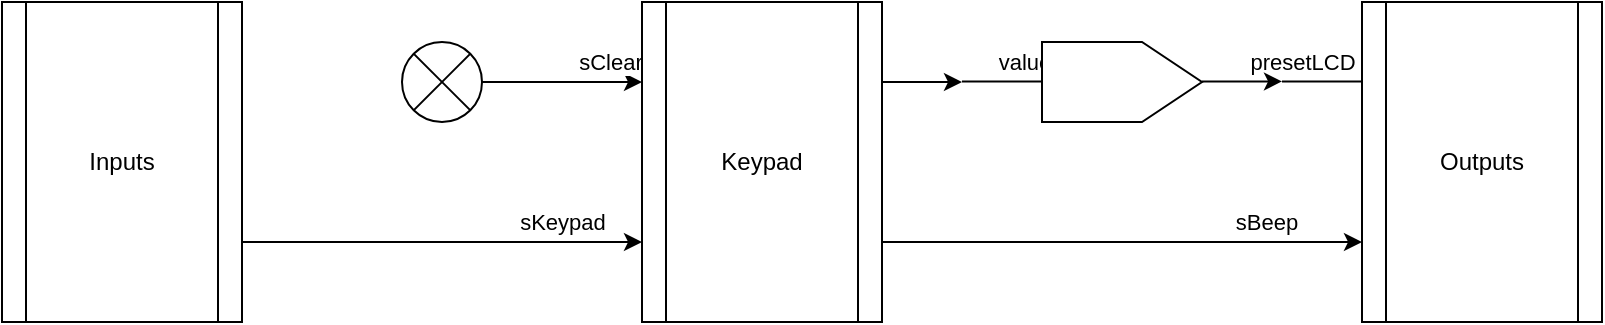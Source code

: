 <mxfile>
    <diagram id="WoNsdud_RMJ4OXhJuH7S" name="ページ1">
        <mxGraphModel dx="2075" dy="658" grid="1" gridSize="10" guides="1" tooltips="1" connect="1" arrows="1" fold="1" page="0" pageScale="1" pageWidth="827" pageHeight="1169" math="0" shadow="0">
            <root>
                <mxCell id="0"/>
                <mxCell id="1" parent="0"/>
                <mxCell id="2" value="Inputs" style="shape=process;whiteSpace=wrap;html=1;backgroundOutline=1;" parent="1" vertex="1">
                    <mxGeometry x="-1520" y="320" width="120" height="160" as="geometry"/>
                </mxCell>
                <mxCell id="3" value="Outputs" style="shape=process;whiteSpace=wrap;html=1;backgroundOutline=1;" parent="1" vertex="1">
                    <mxGeometry x="-840" y="320" width="120" height="160" as="geometry"/>
                </mxCell>
                <mxCell id="5" value="" style="shape=sumEllipse;perimeter=ellipsePerimeter;whiteSpace=wrap;html=1;backgroundOutline=1;" parent="1" vertex="1">
                    <mxGeometry x="-1320" y="340" width="40" height="40" as="geometry"/>
                </mxCell>
                <mxCell id="7" value="" style="endArrow=classic;html=1;exitX=1;exitY=0.5;exitDx=0;exitDy=0;entryX=0;entryY=0.25;entryDx=0;entryDy=0;" parent="1" source="5" target="9" edge="1">
                    <mxGeometry width="50" height="50" relative="1" as="geometry">
                        <mxPoint x="-1240" y="390" as="sourcePoint"/>
                        <mxPoint x="-1190" y="350" as="targetPoint"/>
                    </mxGeometry>
                </mxCell>
                <mxCell id="8" value="sClear" style="edgeLabel;html=1;align=center;verticalAlign=middle;resizable=0;points=[];" parent="7" vertex="1" connectable="0">
                    <mxGeometry x="0.609" y="2" relative="1" as="geometry">
                        <mxPoint x="-1" y="-8" as="offset"/>
                    </mxGeometry>
                </mxCell>
                <mxCell id="9" value="Keypad" style="shape=process;whiteSpace=wrap;html=1;backgroundOutline=1;" parent="1" vertex="1">
                    <mxGeometry x="-1200" y="320" width="120" height="160" as="geometry"/>
                </mxCell>
                <mxCell id="10" value="" style="endArrow=classic;html=1;exitX=1;exitY=0.25;exitDx=0;exitDy=0;" parent="1" source="9" edge="1">
                    <mxGeometry width="50" height="50" relative="1" as="geometry">
                        <mxPoint x="-1060" y="349.71" as="sourcePoint"/>
                        <mxPoint x="-1040" y="360" as="targetPoint"/>
                    </mxGeometry>
                </mxCell>
                <mxCell id="12" value="" style="endArrow=none;html=1;endFill=0;" parent="1" edge="1">
                    <mxGeometry width="50" height="50" relative="1" as="geometry">
                        <mxPoint x="-1040" y="359.7" as="sourcePoint"/>
                        <mxPoint x="-1000" y="359.7" as="targetPoint"/>
                        <Array as="points">
                            <mxPoint x="-1000" y="359.7"/>
                        </Array>
                    </mxGeometry>
                </mxCell>
                <mxCell id="13" value="value" style="edgeLabel;html=1;align=center;verticalAlign=middle;resizable=0;points=[];" parent="12" vertex="1" connectable="0">
                    <mxGeometry x="0.609" y="2" relative="1" as="geometry">
                        <mxPoint x="-1" y="-8" as="offset"/>
                    </mxGeometry>
                </mxCell>
                <mxCell id="14" value="" style="endArrow=classic;html=1;entryX=0;entryY=0.75;entryDx=0;entryDy=0;exitX=1;exitY=0.75;exitDx=0;exitDy=0;" parent="1" source="2" target="9" edge="1">
                    <mxGeometry width="50" height="50" relative="1" as="geometry">
                        <mxPoint x="-1399" y="413" as="sourcePoint"/>
                        <mxPoint x="-1250" y="440" as="targetPoint"/>
                    </mxGeometry>
                </mxCell>
                <mxCell id="15" value="sKeypad" style="edgeLabel;html=1;align=center;verticalAlign=middle;resizable=0;points=[];" parent="14" vertex="1" connectable="0">
                    <mxGeometry x="0.609" y="2" relative="1" as="geometry">
                        <mxPoint x="-1" y="-8" as="offset"/>
                    </mxGeometry>
                </mxCell>
                <mxCell id="16" value="" style="shape=offPageConnector;whiteSpace=wrap;html=1;rotation=-90;" parent="1" vertex="1">
                    <mxGeometry x="-980" y="320" width="40" height="80" as="geometry"/>
                </mxCell>
                <mxCell id="17" value="" style="endArrow=none;html=1;endFill=0;" parent="1" edge="1">
                    <mxGeometry width="50" height="50" relative="1" as="geometry">
                        <mxPoint x="-880" y="359.7" as="sourcePoint"/>
                        <mxPoint x="-840.0" y="359.78" as="targetPoint"/>
                    </mxGeometry>
                </mxCell>
                <mxCell id="18" value="presetLCD" style="edgeLabel;html=1;align=center;verticalAlign=middle;resizable=0;points=[];" parent="17" vertex="1" connectable="0">
                    <mxGeometry x="0.609" y="2" relative="1" as="geometry">
                        <mxPoint x="-22" y="-8" as="offset"/>
                    </mxGeometry>
                </mxCell>
                <mxCell id="19" value="" style="endArrow=classic;html=1;exitX=1;exitY=0.25;exitDx=0;exitDy=0;" parent="1" edge="1">
                    <mxGeometry width="50" height="50" relative="1" as="geometry">
                        <mxPoint x="-920" y="359.7" as="sourcePoint"/>
                        <mxPoint x="-880" y="359.7" as="targetPoint"/>
                    </mxGeometry>
                </mxCell>
                <mxCell id="20" value="" style="endArrow=classic;html=1;entryX=0;entryY=0.75;entryDx=0;entryDy=0;exitX=1;exitY=0.75;exitDx=0;exitDy=0;" parent="1" target="3" edge="1">
                    <mxGeometry width="50" height="50" relative="1" as="geometry">
                        <mxPoint x="-1080.0" y="440" as="sourcePoint"/>
                        <mxPoint x="-880" y="440" as="targetPoint"/>
                    </mxGeometry>
                </mxCell>
                <mxCell id="21" value="sBeep" style="edgeLabel;html=1;align=center;verticalAlign=middle;resizable=0;points=[];" parent="20" vertex="1" connectable="0">
                    <mxGeometry x="0.609" y="2" relative="1" as="geometry">
                        <mxPoint x="-1" y="-8" as="offset"/>
                    </mxGeometry>
                </mxCell>
            </root>
        </mxGraphModel>
    </diagram>
</mxfile>